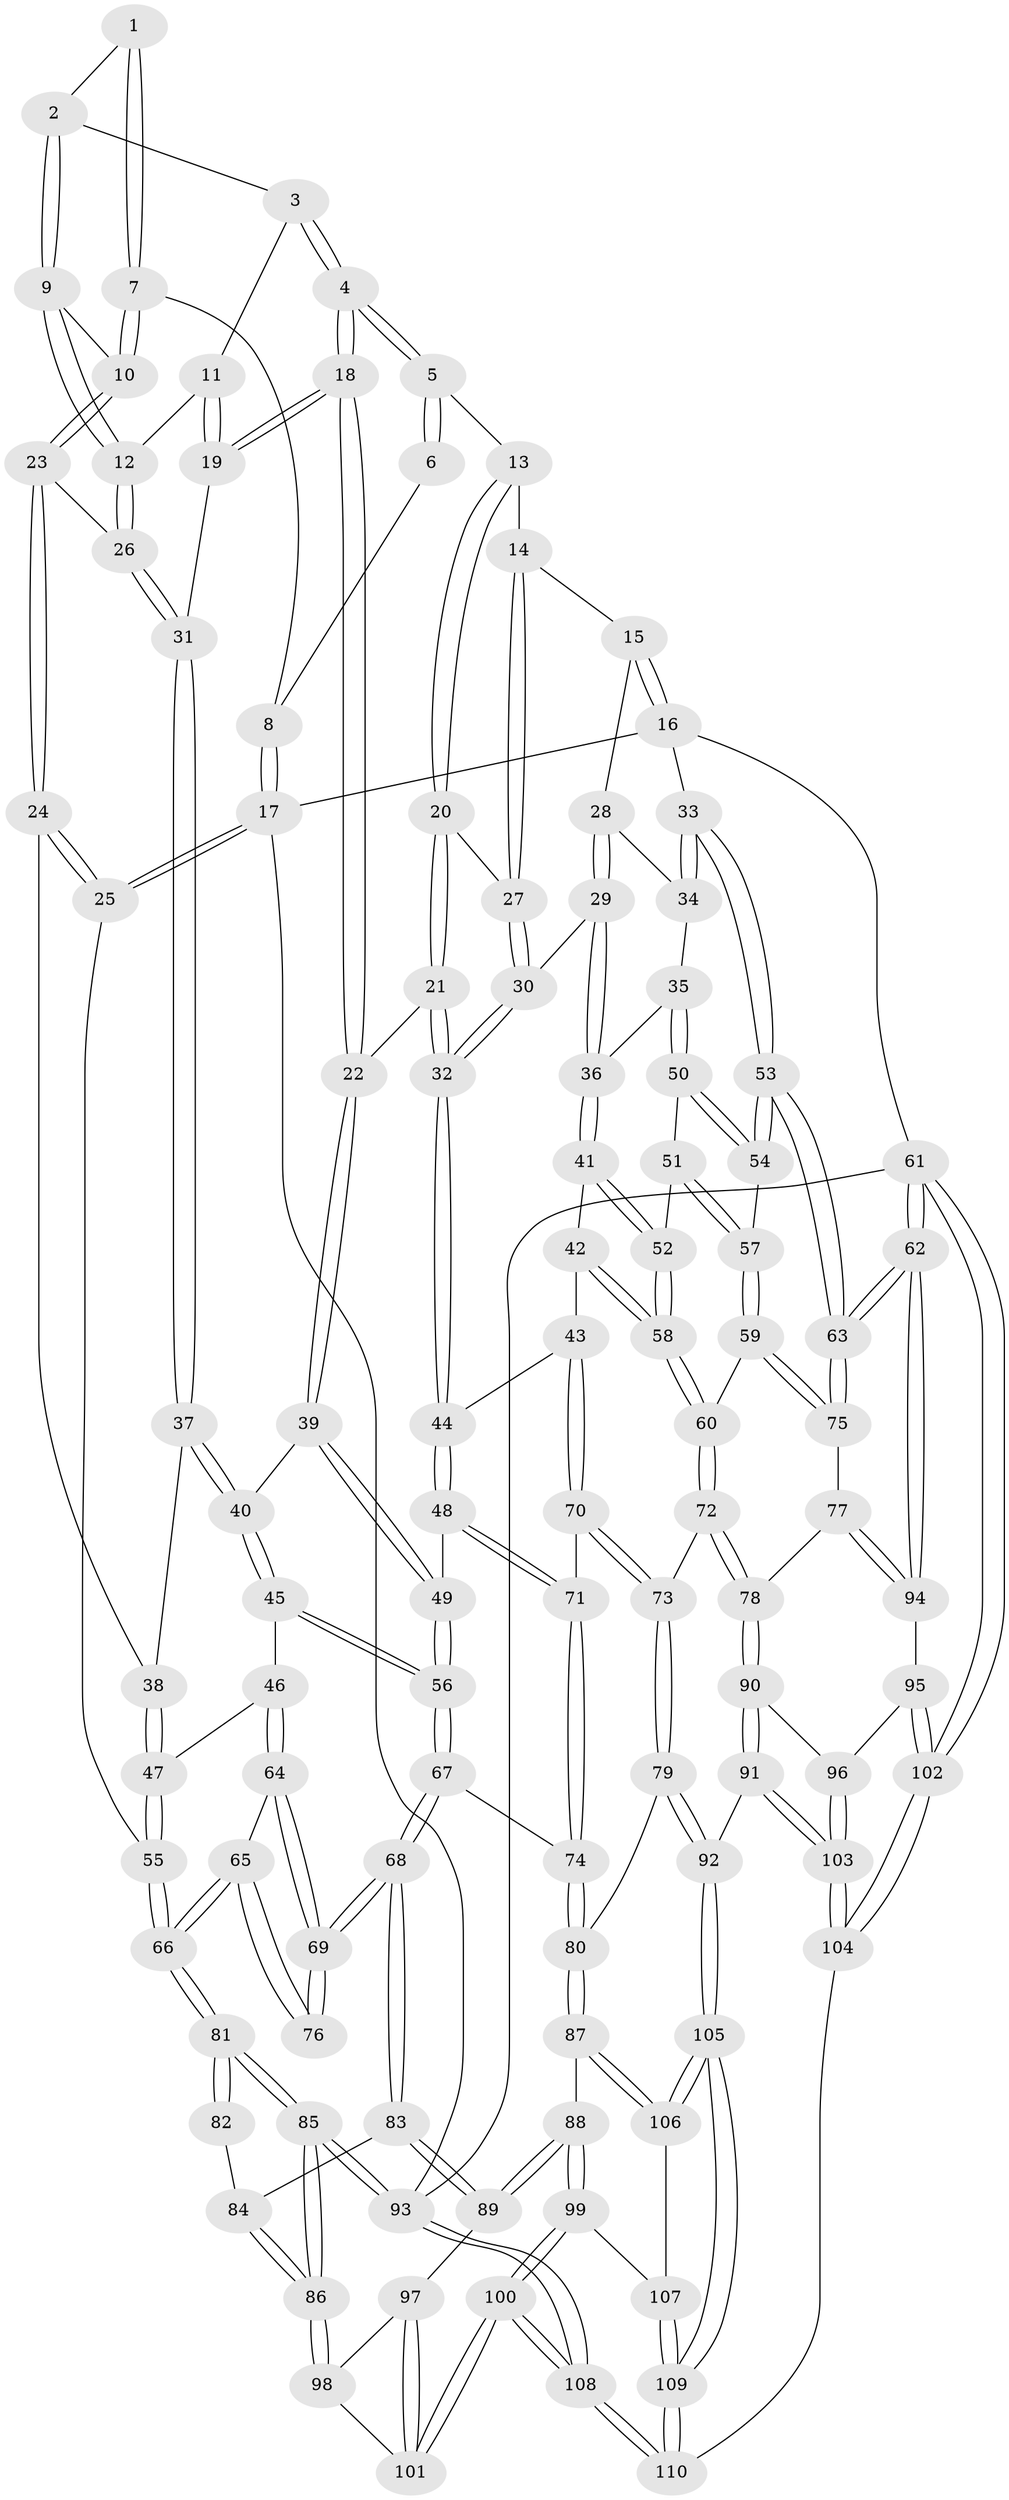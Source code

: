 // Generated by graph-tools (version 1.1) at 2025/03/03/09/25 03:03:13]
// undirected, 110 vertices, 272 edges
graph export_dot {
graph [start="1"]
  node [color=gray90,style=filled];
  1 [pos="+0.1868952381271587+0"];
  2 [pos="+0.20318675241725973+0"];
  3 [pos="+0.2934970112222275+0.029228092740199843"];
  4 [pos="+0.44210605410840803+0.08402764791330081"];
  5 [pos="+0.5710035832824251+0"];
  6 [pos="+0.18193814875842984+0"];
  7 [pos="+0.05099096026401432+0.07052190367766985"];
  8 [pos="+0+0"];
  9 [pos="+0.18922264528585792+0.011543341426745195"];
  10 [pos="+0.05174271648427363+0.0731934896848603"];
  11 [pos="+0.2927292591883834+0.09186943072462155"];
  12 [pos="+0.19183830713783964+0.09652222034930161"];
  13 [pos="+0.6233068598517268+0"];
  14 [pos="+0.7761760571412466+0"];
  15 [pos="+0.8425170079007049+0"];
  16 [pos="+1+0"];
  17 [pos="+0+0"];
  18 [pos="+0.4285830091809366+0.1844963719538665"];
  19 [pos="+0.3722656293932611+0.17258159255987107"];
  20 [pos="+0.6095204162508072+0.11429300576800788"];
  21 [pos="+0.5372230223863285+0.2313690479125256"];
  22 [pos="+0.43209696053496044+0.1931519451338651"];
  23 [pos="+0.05110052176370002+0.07512630401930016"];
  24 [pos="+0+0.21507602539924797"];
  25 [pos="+0+0.259874938188047"];
  26 [pos="+0.18258948809817305+0.16015170966184192"];
  27 [pos="+0.6908202774854834+0.16622739876323378"];
  28 [pos="+0.7627681890374071+0.197397981675652"];
  29 [pos="+0.7301790422226615+0.2308605477394352"];
  30 [pos="+0.6953408786813963+0.22731486916198976"];
  31 [pos="+0.1832014562055521+0.16877474899706116"];
  32 [pos="+0.6058477405630187+0.2796637098497846"];
  33 [pos="+1+0"];
  34 [pos="+0.8849639930083429+0.14017587352107538"];
  35 [pos="+0.826236630196384+0.3006706341918854"];
  36 [pos="+0.8207196092633925+0.30016324826861496"];
  37 [pos="+0.15619750928682494+0.21600844409110073"];
  38 [pos="+0.12266821832120726+0.22332252884162754"];
  39 [pos="+0.37601066284602486+0.30058661822905436"];
  40 [pos="+0.2335476050403431+0.3319509052578006"];
  41 [pos="+0.7581159508960434+0.370761204421723"];
  42 [pos="+0.7354259560124821+0.3881328625235044"];
  43 [pos="+0.6360515532948006+0.373210455893706"];
  44 [pos="+0.6073584273612099+0.2996906596699057"];
  45 [pos="+0.22622323806683484+0.3514337259232904"];
  46 [pos="+0.1854384195523625+0.394249563319774"];
  47 [pos="+0.08991641332688437+0.36938246082113274"];
  48 [pos="+0.45937584083912947+0.4136663361200968"];
  49 [pos="+0.39478553404550737+0.3562686607141775"];
  50 [pos="+0.8695373275995255+0.32333967498897365"];
  51 [pos="+0.8483957742451543+0.4050935066679041"];
  52 [pos="+0.830938669582676+0.4209738500694189"];
  53 [pos="+1+0.24980707945119676"];
  54 [pos="+1+0.32055135307324345"];
  55 [pos="+0+0.4669277647754639"];
  56 [pos="+0.32157682417595834+0.482075763948509"];
  57 [pos="+0.9192195078533869+0.4748963530004239"];
  58 [pos="+0.7850445599574962+0.4917374092184553"];
  59 [pos="+0.9099567828429753+0.5157389817360677"];
  60 [pos="+0.784467832198633+0.5240822764338378"];
  61 [pos="+1+1"];
  62 [pos="+1+0.8201298362384001"];
  63 [pos="+1+0.6882552440431554"];
  64 [pos="+0.1781550514441158+0.42786661798164866"];
  65 [pos="+0.1137589675728175+0.4894931444733869"];
  66 [pos="+0+0.545287326645753"];
  67 [pos="+0.32136735049515625+0.5889794002048411"];
  68 [pos="+0.31774039972918217+0.5903518343989007"];
  69 [pos="+0.3029125204209807+0.5845083766578568"];
  70 [pos="+0.6032034920824928+0.5109025238508221"];
  71 [pos="+0.4933013792411195+0.5143606350092056"];
  72 [pos="+0.7077576878945726+0.6067091000977379"];
  73 [pos="+0.7004830928967679+0.6065656965969763"];
  74 [pos="+0.3952531101372063+0.5978488994248888"];
  75 [pos="+1+0.6379641290387408"];
  76 [pos="+0.2037047366104863+0.5762585290617062"];
  77 [pos="+0.8451306013014305+0.6866836986454384"];
  78 [pos="+0.7238053503211482+0.6210844118261596"];
  79 [pos="+0.5550888179001178+0.7743784261989333"];
  80 [pos="+0.501840653355343+0.7613723407324723"];
  81 [pos="+0+0.6050326089662245"];
  82 [pos="+0.17130175705582465+0.5923369396439518"];
  83 [pos="+0.2681602083093835+0.6883884962894213"];
  84 [pos="+0.13767355024345201+0.6688797198075266"];
  85 [pos="+0+0.7636567234339814"];
  86 [pos="+0+0.7527277199907837"];
  87 [pos="+0.38302297862394363+0.8444240831649323"];
  88 [pos="+0.26950029761770644+0.7714751415731342"];
  89 [pos="+0.2552779992033901+0.7512225839015356"];
  90 [pos="+0.7459563571463342+0.7998170685990282"];
  91 [pos="+0.5911761719544883+0.8358216715293265"];
  92 [pos="+0.5859455272629382+0.8280374154441934"];
  93 [pos="+0+1"];
  94 [pos="+0.8440785727958756+0.8113146519842125"];
  95 [pos="+0.8362143669628314+0.8213644721208105"];
  96 [pos="+0.8053000139313772+0.8334166966576194"];
  97 [pos="+0.20498316451950085+0.7673124542772769"];
  98 [pos="+0.1228981066184302+0.7750315575790907"];
  99 [pos="+0.23149683913509228+0.8993386320098491"];
  100 [pos="+0.19093886698171314+0.930141446816929"];
  101 [pos="+0.18523013856448164+0.8982868753339744"];
  102 [pos="+1+1"];
  103 [pos="+0.6629038116476946+1"];
  104 [pos="+0.6650966087634095+1"];
  105 [pos="+0.3864628054668314+0.9793405071377277"];
  106 [pos="+0.37496042518967765+0.8870209517832147"];
  107 [pos="+0.24240544568046737+0.8995148551165205"];
  108 [pos="+0+1"];
  109 [pos="+0.3879258456349645+1"];
  110 [pos="+0.3991449338744115+1"];
  1 -- 2;
  1 -- 7;
  1 -- 7;
  2 -- 3;
  2 -- 9;
  2 -- 9;
  3 -- 4;
  3 -- 4;
  3 -- 11;
  4 -- 5;
  4 -- 5;
  4 -- 18;
  4 -- 18;
  5 -- 6;
  5 -- 6;
  5 -- 13;
  6 -- 8;
  7 -- 8;
  7 -- 10;
  7 -- 10;
  8 -- 17;
  8 -- 17;
  9 -- 10;
  9 -- 12;
  9 -- 12;
  10 -- 23;
  10 -- 23;
  11 -- 12;
  11 -- 19;
  11 -- 19;
  12 -- 26;
  12 -- 26;
  13 -- 14;
  13 -- 20;
  13 -- 20;
  14 -- 15;
  14 -- 27;
  14 -- 27;
  15 -- 16;
  15 -- 16;
  15 -- 28;
  16 -- 17;
  16 -- 33;
  16 -- 61;
  17 -- 25;
  17 -- 25;
  17 -- 93;
  18 -- 19;
  18 -- 19;
  18 -- 22;
  18 -- 22;
  19 -- 31;
  20 -- 21;
  20 -- 21;
  20 -- 27;
  21 -- 22;
  21 -- 32;
  21 -- 32;
  22 -- 39;
  22 -- 39;
  23 -- 24;
  23 -- 24;
  23 -- 26;
  24 -- 25;
  24 -- 25;
  24 -- 38;
  25 -- 55;
  26 -- 31;
  26 -- 31;
  27 -- 30;
  27 -- 30;
  28 -- 29;
  28 -- 29;
  28 -- 34;
  29 -- 30;
  29 -- 36;
  29 -- 36;
  30 -- 32;
  30 -- 32;
  31 -- 37;
  31 -- 37;
  32 -- 44;
  32 -- 44;
  33 -- 34;
  33 -- 34;
  33 -- 53;
  33 -- 53;
  34 -- 35;
  35 -- 36;
  35 -- 50;
  35 -- 50;
  36 -- 41;
  36 -- 41;
  37 -- 38;
  37 -- 40;
  37 -- 40;
  38 -- 47;
  38 -- 47;
  39 -- 40;
  39 -- 49;
  39 -- 49;
  40 -- 45;
  40 -- 45;
  41 -- 42;
  41 -- 52;
  41 -- 52;
  42 -- 43;
  42 -- 58;
  42 -- 58;
  43 -- 44;
  43 -- 70;
  43 -- 70;
  44 -- 48;
  44 -- 48;
  45 -- 46;
  45 -- 56;
  45 -- 56;
  46 -- 47;
  46 -- 64;
  46 -- 64;
  47 -- 55;
  47 -- 55;
  48 -- 49;
  48 -- 71;
  48 -- 71;
  49 -- 56;
  49 -- 56;
  50 -- 51;
  50 -- 54;
  50 -- 54;
  51 -- 52;
  51 -- 57;
  51 -- 57;
  52 -- 58;
  52 -- 58;
  53 -- 54;
  53 -- 54;
  53 -- 63;
  53 -- 63;
  54 -- 57;
  55 -- 66;
  55 -- 66;
  56 -- 67;
  56 -- 67;
  57 -- 59;
  57 -- 59;
  58 -- 60;
  58 -- 60;
  59 -- 60;
  59 -- 75;
  59 -- 75;
  60 -- 72;
  60 -- 72;
  61 -- 62;
  61 -- 62;
  61 -- 102;
  61 -- 102;
  61 -- 93;
  62 -- 63;
  62 -- 63;
  62 -- 94;
  62 -- 94;
  63 -- 75;
  63 -- 75;
  64 -- 65;
  64 -- 69;
  64 -- 69;
  65 -- 66;
  65 -- 66;
  65 -- 76;
  65 -- 76;
  66 -- 81;
  66 -- 81;
  67 -- 68;
  67 -- 68;
  67 -- 74;
  68 -- 69;
  68 -- 69;
  68 -- 83;
  68 -- 83;
  69 -- 76;
  69 -- 76;
  70 -- 71;
  70 -- 73;
  70 -- 73;
  71 -- 74;
  71 -- 74;
  72 -- 73;
  72 -- 78;
  72 -- 78;
  73 -- 79;
  73 -- 79;
  74 -- 80;
  74 -- 80;
  75 -- 77;
  77 -- 78;
  77 -- 94;
  77 -- 94;
  78 -- 90;
  78 -- 90;
  79 -- 80;
  79 -- 92;
  79 -- 92;
  80 -- 87;
  80 -- 87;
  81 -- 82;
  81 -- 82;
  81 -- 85;
  81 -- 85;
  82 -- 84;
  83 -- 84;
  83 -- 89;
  83 -- 89;
  84 -- 86;
  84 -- 86;
  85 -- 86;
  85 -- 86;
  85 -- 93;
  85 -- 93;
  86 -- 98;
  86 -- 98;
  87 -- 88;
  87 -- 106;
  87 -- 106;
  88 -- 89;
  88 -- 89;
  88 -- 99;
  88 -- 99;
  89 -- 97;
  90 -- 91;
  90 -- 91;
  90 -- 96;
  91 -- 92;
  91 -- 103;
  91 -- 103;
  92 -- 105;
  92 -- 105;
  93 -- 108;
  93 -- 108;
  94 -- 95;
  95 -- 96;
  95 -- 102;
  95 -- 102;
  96 -- 103;
  96 -- 103;
  97 -- 98;
  97 -- 101;
  97 -- 101;
  98 -- 101;
  99 -- 100;
  99 -- 100;
  99 -- 107;
  100 -- 101;
  100 -- 101;
  100 -- 108;
  100 -- 108;
  102 -- 104;
  102 -- 104;
  103 -- 104;
  103 -- 104;
  104 -- 110;
  105 -- 106;
  105 -- 106;
  105 -- 109;
  105 -- 109;
  106 -- 107;
  107 -- 109;
  107 -- 109;
  108 -- 110;
  108 -- 110;
  109 -- 110;
  109 -- 110;
}
